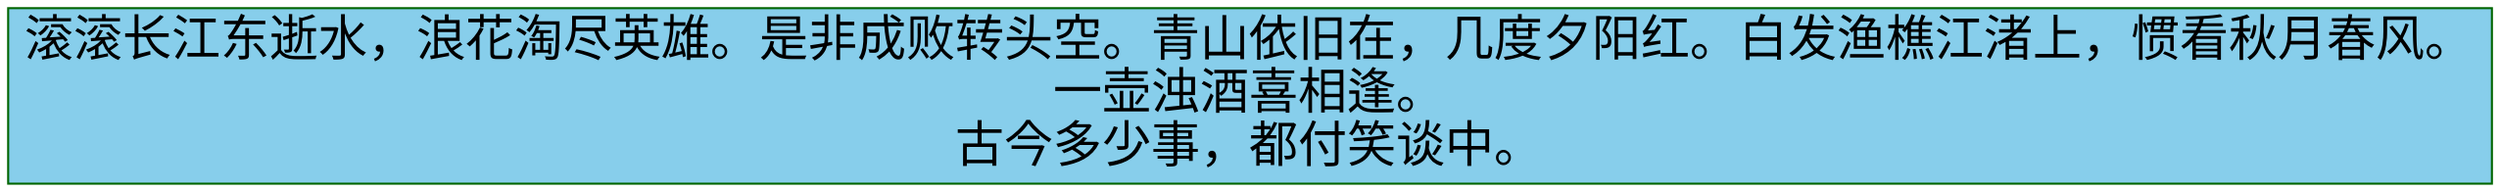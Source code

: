 digraph LingJiangXian
{
graph [rankdir=TB,fontsize=16,fontname="fangsong",shape="circle",arrowsize=0.5];
edge [fontname="fangsong",fontsize=16,arrowsize=0.5, color = "darkgreen"];
node [shape="box",fontname="stxingkai",fontsize=24,style = filled, color = "darkgreen", fillcolor =" skyblue"];
"滚滚长江东逝水，浪花淘尽英雄。\
是非成败转头空。\
青山依旧在，几度夕阳红。\
白发渔樵江渚上，惯看秋月春风。
一壶浊酒喜相逢。
古今多少事，都付笑谈中。";
}
